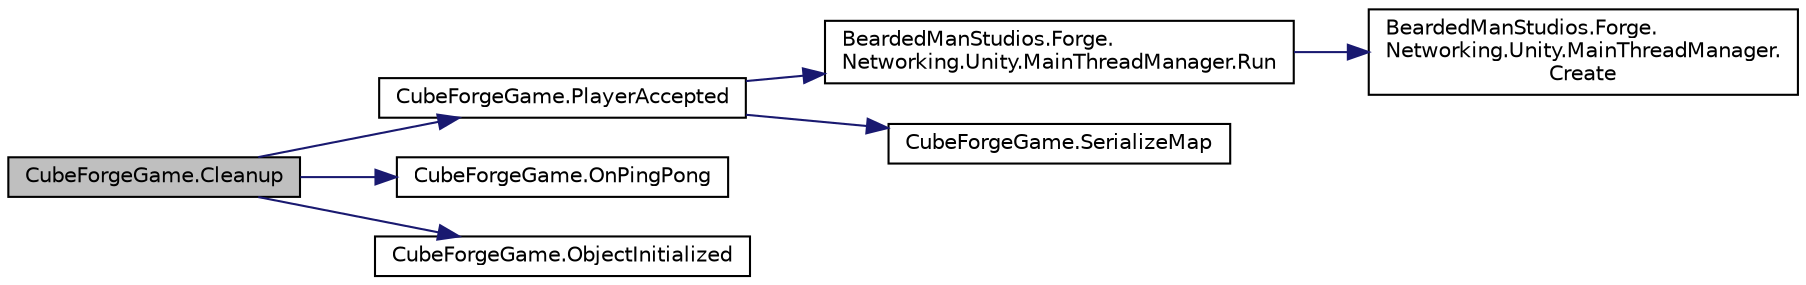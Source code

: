 digraph "CubeForgeGame.Cleanup"
{
 // LATEX_PDF_SIZE
  edge [fontname="Helvetica",fontsize="10",labelfontname="Helvetica",labelfontsize="10"];
  node [fontname="Helvetica",fontsize="10",shape=record];
  rankdir="LR";
  Node1 [label="CubeForgeGame.Cleanup",height=0.2,width=0.4,color="black", fillcolor="grey75", style="filled", fontcolor="black",tooltip=" "];
  Node1 -> Node2 [color="midnightblue",fontsize="10",style="solid",fontname="Helvetica"];
  Node2 [label="CubeForgeGame.PlayerAccepted",height=0.2,width=0.4,color="black", fillcolor="white", style="filled",URL="$class_cube_forge_game.html#a0b04eef84e3b6d2609c149f496448e78",tooltip=" "];
  Node2 -> Node3 [color="midnightblue",fontsize="10",style="solid",fontname="Helvetica"];
  Node3 [label="BeardedManStudios.Forge.\lNetworking.Unity.MainThreadManager.Run",height=0.2,width=0.4,color="black", fillcolor="white", style="filled",URL="$class_bearded_man_studios_1_1_forge_1_1_networking_1_1_unity_1_1_main_thread_manager.html#a7af2419cbe4e68c03830072a2fb535b8",tooltip="Add a function to the list of functions to call on the main thread via the Update function"];
  Node3 -> Node4 [color="midnightblue",fontsize="10",style="solid",fontname="Helvetica"];
  Node4 [label="BeardedManStudios.Forge.\lNetworking.Unity.MainThreadManager.\lCreate",height=0.2,width=0.4,color="black", fillcolor="white", style="filled",URL="$class_bearded_man_studios_1_1_forge_1_1_networking_1_1_unity_1_1_main_thread_manager.html#a1c20676eb649b3ce5d53a15f1d57c7e4",tooltip="This will create a main thread manager if one is not already created"];
  Node2 -> Node5 [color="midnightblue",fontsize="10",style="solid",fontname="Helvetica"];
  Node5 [label="CubeForgeGame.SerializeMap",height=0.2,width=0.4,color="black", fillcolor="white", style="filled",URL="$class_cube_forge_game.html#a9fac126adc5e321b92b9a8016537219d",tooltip="Serialize the 3-dimensional cubic map into a single dimensional array Also takes care of packing the ..."];
  Node1 -> Node6 [color="midnightblue",fontsize="10",style="solid",fontname="Helvetica"];
  Node6 [label="CubeForgeGame.OnPingPong",height=0.2,width=0.4,color="black", fillcolor="white", style="filled",URL="$class_cube_forge_game.html#a865a8216e6c5f23f59db2b08ae62659f",tooltip=" "];
  Node1 -> Node7 [color="midnightblue",fontsize="10",style="solid",fontname="Helvetica"];
  Node7 [label="CubeForgeGame.ObjectInitialized",height=0.2,width=0.4,color="black", fillcolor="white", style="filled",URL="$class_cube_forge_game.html#a3043c407f072f413f1d5411a110c6742",tooltip="Called whenever a new object is being initialized on the network"];
}
